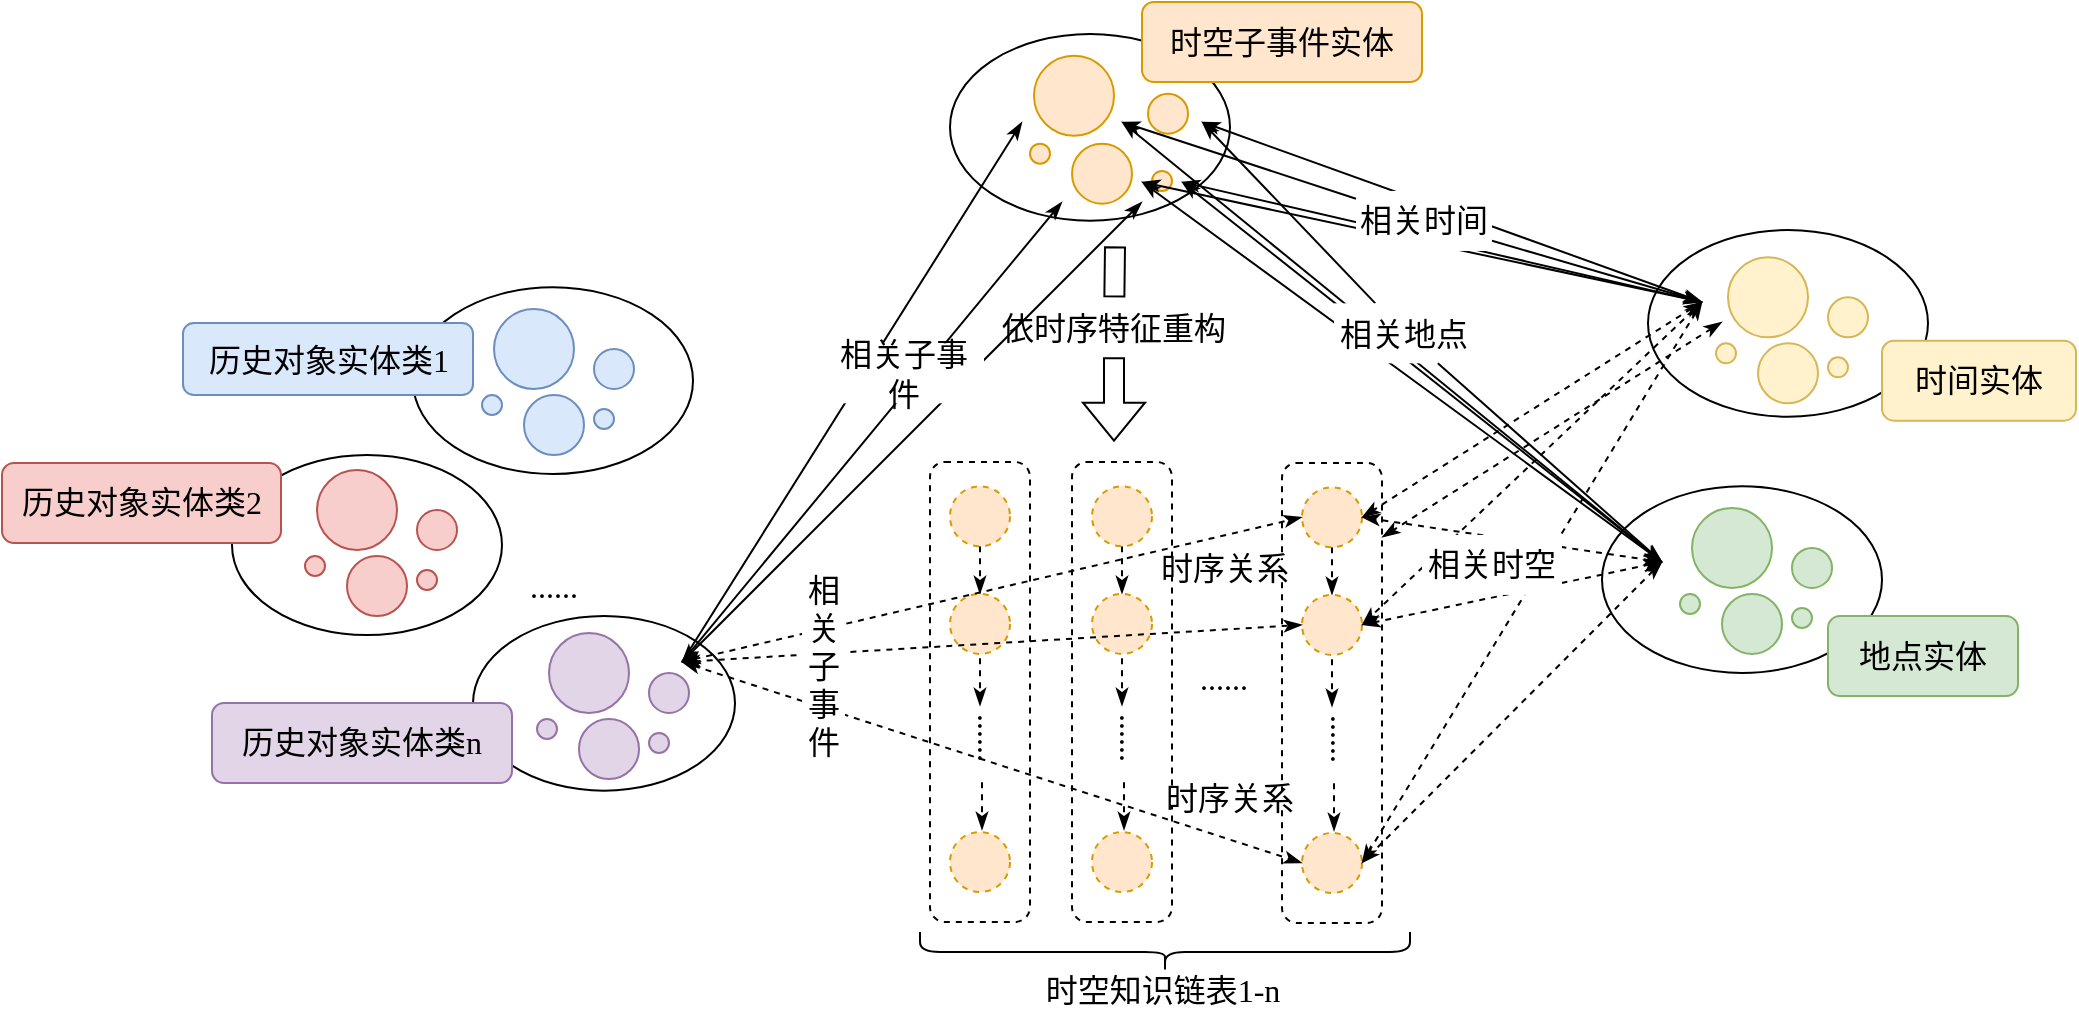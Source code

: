 <mxfile version="17.4.6" type="github">
  <diagram id="vx9gxHM6k6enUax1p6K6" name="Page-1">
    <mxGraphModel dx="2249" dy="738" grid="1" gridSize="10" guides="1" tooltips="1" connect="1" arrows="1" fold="1" page="1" pageScale="1" pageWidth="827" pageHeight="1169" math="0" shadow="0">
      <root>
        <mxCell id="0" />
        <mxCell id="1" parent="0" />
        <mxCell id="Nuy2MIkLEGF_IpoQAE7Y-3" value="" style="ellipse;whiteSpace=wrap;html=1;strokeWidth=1;fontSize=16;fontStyle=0" parent="1" vertex="1">
          <mxGeometry x="155.5" y="347" width="131" height="87.33" as="geometry" />
        </mxCell>
        <mxCell id="Nuy2MIkLEGF_IpoQAE7Y-1" value="" style="ellipse;whiteSpace=wrap;html=1;strokeWidth=1;fontSize=16;fontStyle=0" parent="1" vertex="1">
          <mxGeometry x="125.5" y="182.67" width="140" height="93.33" as="geometry" />
        </mxCell>
        <mxCell id="Nuy2MIkLEGF_IpoQAE7Y-2" value="" style="ellipse;whiteSpace=wrap;html=1;strokeWidth=1;fontSize=16;fontStyle=0" parent="1" vertex="1">
          <mxGeometry x="35" y="266.5" width="135" height="90" as="geometry" />
        </mxCell>
        <mxCell id="Nuy2MIkLEGF_IpoQAE7Y-6" value="" style="ellipse;whiteSpace=wrap;html=1;aspect=fixed;fillColor=#dae8fc;strokeColor=#6c8ebf;strokeWidth=1;fontSize=16;fontStyle=0" parent="1" vertex="1">
          <mxGeometry x="166" y="193.5" width="40" height="40" as="geometry" />
        </mxCell>
        <mxCell id="Nuy2MIkLEGF_IpoQAE7Y-7" value="" style="ellipse;whiteSpace=wrap;html=1;aspect=fixed;fillColor=#dae8fc;strokeColor=#6c8ebf;strokeWidth=1;fontSize=16;fontStyle=0" parent="1" vertex="1">
          <mxGeometry x="181" y="236.5" width="30" height="30" as="geometry" />
        </mxCell>
        <mxCell id="Nuy2MIkLEGF_IpoQAE7Y-8" value="" style="ellipse;whiteSpace=wrap;html=1;aspect=fixed;fillColor=#dae8fc;strokeColor=#6c8ebf;strokeWidth=1;fontSize=16;fontStyle=0" parent="1" vertex="1">
          <mxGeometry x="216" y="243.5" width="10" height="10" as="geometry" />
        </mxCell>
        <mxCell id="Nuy2MIkLEGF_IpoQAE7Y-9" value="" style="ellipse;whiteSpace=wrap;html=1;aspect=fixed;fillColor=#dae8fc;strokeColor=#6c8ebf;strokeWidth=1;fontSize=16;fontStyle=0" parent="1" vertex="1">
          <mxGeometry x="216" y="213.5" width="20" height="20" as="geometry" />
        </mxCell>
        <mxCell id="Nuy2MIkLEGF_IpoQAE7Y-10" value="" style="ellipse;whiteSpace=wrap;html=1;aspect=fixed;fillColor=#dae8fc;strokeColor=#6c8ebf;strokeWidth=1;fontSize=16;fontStyle=0" parent="1" vertex="1">
          <mxGeometry x="160" y="236.5" width="10" height="10" as="geometry" />
        </mxCell>
        <mxCell id="Nuy2MIkLEGF_IpoQAE7Y-13" value="" style="ellipse;whiteSpace=wrap;html=1;aspect=fixed;fillColor=#f8cecc;strokeColor=#b85450;strokeWidth=1;fontSize=16;fontStyle=0" parent="1" vertex="1">
          <mxGeometry x="77.5" y="274" width="40" height="40" as="geometry" />
        </mxCell>
        <mxCell id="Nuy2MIkLEGF_IpoQAE7Y-14" value="" style="ellipse;whiteSpace=wrap;html=1;aspect=fixed;fillColor=#f8cecc;strokeColor=#b85450;strokeWidth=1;fontSize=16;fontStyle=0" parent="1" vertex="1">
          <mxGeometry x="92.5" y="317" width="30" height="30" as="geometry" />
        </mxCell>
        <mxCell id="Nuy2MIkLEGF_IpoQAE7Y-15" value="" style="ellipse;whiteSpace=wrap;html=1;aspect=fixed;fillColor=#f8cecc;strokeColor=#b85450;strokeWidth=1;fontSize=16;fontStyle=0" parent="1" vertex="1">
          <mxGeometry x="127.5" y="324" width="10" height="10" as="geometry" />
        </mxCell>
        <mxCell id="Nuy2MIkLEGF_IpoQAE7Y-16" value="" style="ellipse;whiteSpace=wrap;html=1;aspect=fixed;fillColor=#f8cecc;strokeColor=#b85450;strokeWidth=1;fontSize=16;fontStyle=0" parent="1" vertex="1">
          <mxGeometry x="127.5" y="294" width="20" height="20" as="geometry" />
        </mxCell>
        <mxCell id="Nuy2MIkLEGF_IpoQAE7Y-17" value="" style="ellipse;whiteSpace=wrap;html=1;aspect=fixed;fillColor=#f8cecc;strokeColor=#b85450;strokeWidth=1;fontSize=16;fontStyle=0" parent="1" vertex="1">
          <mxGeometry x="71.5" y="317" width="10" height="10" as="geometry" />
        </mxCell>
        <mxCell id="Nuy2MIkLEGF_IpoQAE7Y-18" value="" style="ellipse;whiteSpace=wrap;html=1;aspect=fixed;fillColor=#e1d5e7;strokeColor=#9673a6;strokeWidth=1;fontSize=16;fontStyle=0" parent="1" vertex="1">
          <mxGeometry x="193.5" y="355.48" width="40" height="40" as="geometry" />
        </mxCell>
        <mxCell id="Nuy2MIkLEGF_IpoQAE7Y-19" value="" style="ellipse;whiteSpace=wrap;html=1;aspect=fixed;fillColor=#e1d5e7;strokeColor=#9673a6;strokeWidth=1;fontSize=16;fontStyle=0" parent="1" vertex="1">
          <mxGeometry x="208.5" y="398.48" width="30" height="30" as="geometry" />
        </mxCell>
        <mxCell id="Nuy2MIkLEGF_IpoQAE7Y-20" value="" style="ellipse;whiteSpace=wrap;html=1;aspect=fixed;fillColor=#e1d5e7;strokeColor=#9673a6;strokeWidth=1;fontSize=16;fontStyle=0" parent="1" vertex="1">
          <mxGeometry x="243.5" y="405.48" width="10" height="10" as="geometry" />
        </mxCell>
        <mxCell id="Nuy2MIkLEGF_IpoQAE7Y-21" value="" style="ellipse;whiteSpace=wrap;html=1;aspect=fixed;fillColor=#e1d5e7;strokeColor=#9673a6;strokeWidth=1;fontSize=16;fontStyle=0" parent="1" vertex="1">
          <mxGeometry x="243.5" y="375.48" width="20" height="20" as="geometry" />
        </mxCell>
        <mxCell id="Nuy2MIkLEGF_IpoQAE7Y-22" value="" style="ellipse;whiteSpace=wrap;html=1;aspect=fixed;fillColor=#e1d5e7;strokeColor=#9673a6;strokeWidth=1;fontSize=16;fontStyle=0" parent="1" vertex="1">
          <mxGeometry x="187.5" y="398.48" width="10" height="10" as="geometry" />
        </mxCell>
        <mxCell id="Nuy2MIkLEGF_IpoQAE7Y-42" value="" style="ellipse;whiteSpace=wrap;html=1;strokeWidth=1;fontSize=16;fontStyle=0" parent="1" vertex="1">
          <mxGeometry x="743" y="154.0" width="140" height="93.33" as="geometry" />
        </mxCell>
        <mxCell id="Nuy2MIkLEGF_IpoQAE7Y-43" value="" style="ellipse;whiteSpace=wrap;html=1;aspect=fixed;fillColor=#fff2cc;strokeColor=#d6b656;strokeWidth=1;fontSize=16;fontStyle=0" parent="1" vertex="1">
          <mxGeometry x="783" y="167.66" width="40" height="40" as="geometry" />
        </mxCell>
        <mxCell id="Nuy2MIkLEGF_IpoQAE7Y-44" value="" style="ellipse;whiteSpace=wrap;html=1;aspect=fixed;fillColor=#fff2cc;strokeColor=#d6b656;strokeWidth=1;fontSize=16;fontStyle=0" parent="1" vertex="1">
          <mxGeometry x="798" y="210.66" width="30" height="30" as="geometry" />
        </mxCell>
        <mxCell id="Nuy2MIkLEGF_IpoQAE7Y-45" value="" style="ellipse;whiteSpace=wrap;html=1;aspect=fixed;fillColor=#fff2cc;strokeColor=#d6b656;strokeWidth=1;fontSize=16;fontStyle=0" parent="1" vertex="1">
          <mxGeometry x="833" y="217.66" width="10" height="10" as="geometry" />
        </mxCell>
        <mxCell id="Nuy2MIkLEGF_IpoQAE7Y-46" value="" style="ellipse;whiteSpace=wrap;html=1;aspect=fixed;fillColor=#fff2cc;strokeColor=#d6b656;strokeWidth=1;fontSize=16;fontStyle=0" parent="1" vertex="1">
          <mxGeometry x="833" y="187.66" width="20" height="20" as="geometry" />
        </mxCell>
        <mxCell id="Nuy2MIkLEGF_IpoQAE7Y-47" value="" style="ellipse;whiteSpace=wrap;html=1;aspect=fixed;fillColor=#fff2cc;strokeColor=#d6b656;strokeWidth=1;fontSize=16;fontStyle=0" parent="1" vertex="1">
          <mxGeometry x="777" y="210.66" width="10" height="10" as="geometry" />
        </mxCell>
        <mxCell id="Nuy2MIkLEGF_IpoQAE7Y-48" value="" style="ellipse;whiteSpace=wrap;html=1;strokeWidth=1;fontSize=16;fontStyle=0" parent="1" vertex="1">
          <mxGeometry x="720" y="282.15" width="140" height="93.33" as="geometry" />
        </mxCell>
        <mxCell id="Nuy2MIkLEGF_IpoQAE7Y-49" value="" style="ellipse;whiteSpace=wrap;html=1;aspect=fixed;fillColor=#d5e8d4;strokeColor=#82b366;strokeWidth=1;fontSize=16;fontStyle=0" parent="1" vertex="1">
          <mxGeometry x="765" y="292.97" width="40" height="40" as="geometry" />
        </mxCell>
        <mxCell id="Nuy2MIkLEGF_IpoQAE7Y-50" value="" style="ellipse;whiteSpace=wrap;html=1;aspect=fixed;fillColor=#d5e8d4;strokeColor=#82b366;strokeWidth=1;fontSize=16;fontStyle=0" parent="1" vertex="1">
          <mxGeometry x="780" y="335.97" width="30" height="30" as="geometry" />
        </mxCell>
        <mxCell id="Nuy2MIkLEGF_IpoQAE7Y-51" value="" style="ellipse;whiteSpace=wrap;html=1;aspect=fixed;fillColor=#d5e8d4;strokeColor=#82b366;strokeWidth=1;fontSize=16;fontStyle=0" parent="1" vertex="1">
          <mxGeometry x="815" y="342.97" width="10" height="10" as="geometry" />
        </mxCell>
        <mxCell id="Nuy2MIkLEGF_IpoQAE7Y-52" value="" style="ellipse;whiteSpace=wrap;html=1;aspect=fixed;fillColor=#d5e8d4;strokeColor=#82b366;strokeWidth=1;fontSize=16;fontStyle=0" parent="1" vertex="1">
          <mxGeometry x="815" y="312.97" width="20" height="20" as="geometry" />
        </mxCell>
        <mxCell id="Nuy2MIkLEGF_IpoQAE7Y-53" value="" style="ellipse;whiteSpace=wrap;html=1;aspect=fixed;fillColor=#d5e8d4;strokeColor=#82b366;strokeWidth=1;fontSize=16;fontStyle=0" parent="1" vertex="1">
          <mxGeometry x="759" y="335.97" width="10" height="10" as="geometry" />
        </mxCell>
        <mxCell id="Nuy2MIkLEGF_IpoQAE7Y-54" value="&lt;span style=&quot;font-size: 16px;&quot;&gt;历史对象实体类1&lt;/span&gt;" style="rounded=1;whiteSpace=wrap;html=1;fontFamily=Times New Roman;fontSize=16;fillColor=#dae8fc;strokeWidth=1;fontStyle=0;strokeColor=#6c8ebf;" parent="1" vertex="1">
          <mxGeometry x="10.5" y="200.5" width="145" height="36" as="geometry" />
        </mxCell>
        <mxCell id="Nuy2MIkLEGF_IpoQAE7Y-59" value="&lt;span style=&quot;font-size: 16px;&quot;&gt;......&lt;/span&gt;" style="text;html=1;strokeColor=none;fillColor=none;align=center;verticalAlign=middle;whiteSpace=wrap;rounded=0;fontFamily=Times New Roman;fontSize=16;strokeWidth=1;fontStyle=0" parent="1" vertex="1">
          <mxGeometry x="166" y="317" width="60" height="30" as="geometry" />
        </mxCell>
        <mxCell id="Nuy2MIkLEGF_IpoQAE7Y-60" value="&lt;span style=&quot;font-size: 16px;&quot;&gt;时间实体&lt;/span&gt;" style="rounded=1;whiteSpace=wrap;html=1;fontFamily=Times New Roman;fontSize=16;fillColor=#fff2cc;strokeWidth=1;fontStyle=0;strokeColor=#d6b656;" parent="1" vertex="1">
          <mxGeometry x="860" y="209.33" width="97" height="40" as="geometry" />
        </mxCell>
        <mxCell id="Nuy2MIkLEGF_IpoQAE7Y-61" value="&lt;span style=&quot;font-size: 16px;&quot;&gt;历史对象实体类2&lt;/span&gt;" style="rounded=1;whiteSpace=wrap;html=1;fontFamily=Times New Roman;fontSize=16;fillColor=#f8cecc;strokeWidth=1;fontStyle=0;strokeColor=#b85450;" parent="1" vertex="1">
          <mxGeometry x="-80" y="270.48" width="139.5" height="40" as="geometry" />
        </mxCell>
        <mxCell id="Nuy2MIkLEGF_IpoQAE7Y-62" value="&lt;span style=&quot;font-size: 16px;&quot;&gt;历史对象实体类n&lt;/span&gt;" style="rounded=1;whiteSpace=wrap;html=1;fontFamily=Times New Roman;fontSize=16;fillColor=#e1d5e7;strokeWidth=1;fontStyle=0;strokeColor=#9673a6;" parent="1" vertex="1">
          <mxGeometry x="25" y="390.48" width="150" height="40" as="geometry" />
        </mxCell>
        <mxCell id="Nuy2MIkLEGF_IpoQAE7Y-63" value="&lt;span style=&quot;font-size: 16px;&quot;&gt;地点实体&lt;/span&gt;" style="rounded=1;whiteSpace=wrap;html=1;fontFamily=Times New Roman;fontSize=16;fillColor=#d5e8d4;strokeWidth=1;fontStyle=0;strokeColor=#82b366;" parent="1" vertex="1">
          <mxGeometry x="833" y="347" width="95" height="40" as="geometry" />
        </mxCell>
        <mxCell id="Nuy2MIkLEGF_IpoQAE7Y-69" value="" style="ellipse;whiteSpace=wrap;html=1;strokeWidth=1;fontSize=16;fontStyle=0" parent="1" vertex="1">
          <mxGeometry x="394" y="56.0" width="140" height="93.33" as="geometry" />
        </mxCell>
        <mxCell id="Nuy2MIkLEGF_IpoQAE7Y-70" value="" style="ellipse;whiteSpace=wrap;html=1;aspect=fixed;fillColor=#ffe6cc;strokeColor=#d79b00;strokeWidth=1;fontSize=16;fontStyle=0" parent="1" vertex="1">
          <mxGeometry x="436" y="66.82" width="40" height="40" as="geometry" />
        </mxCell>
        <mxCell id="Nuy2MIkLEGF_IpoQAE7Y-71" value="" style="ellipse;whiteSpace=wrap;html=1;aspect=fixed;fillColor=#ffe6cc;strokeColor=#d79b00;strokeWidth=1;fontSize=16;fontStyle=0" parent="1" vertex="1">
          <mxGeometry x="455" y="110.82" width="30" height="30" as="geometry" />
        </mxCell>
        <mxCell id="Nuy2MIkLEGF_IpoQAE7Y-72" value="" style="ellipse;whiteSpace=wrap;html=1;aspect=fixed;fillColor=#ffe6cc;strokeColor=#d79b00;strokeWidth=1;fontSize=16;fontStyle=0" parent="1" vertex="1">
          <mxGeometry x="495" y="124.48" width="10" height="10" as="geometry" />
        </mxCell>
        <mxCell id="Nuy2MIkLEGF_IpoQAE7Y-73" value="" style="ellipse;whiteSpace=wrap;html=1;aspect=fixed;fillColor=#ffe6cc;strokeColor=#d79b00;strokeWidth=1;fontSize=16;fontStyle=0" parent="1" vertex="1">
          <mxGeometry x="493" y="85.82" width="20" height="20" as="geometry" />
        </mxCell>
        <mxCell id="Nuy2MIkLEGF_IpoQAE7Y-74" value="" style="ellipse;whiteSpace=wrap;html=1;aspect=fixed;fillColor=#ffe6cc;strokeColor=#d79b00;strokeWidth=1;fontSize=16;fontStyle=0" parent="1" vertex="1">
          <mxGeometry x="434" y="110.82" width="10" height="10" as="geometry" />
        </mxCell>
        <mxCell id="Nuy2MIkLEGF_IpoQAE7Y-64" value="&lt;span style=&quot;font-size: 16px&quot;&gt;时空子事件实体&lt;/span&gt;" style="rounded=1;whiteSpace=wrap;html=1;fontFamily=Times New Roman;fontSize=16;fillColor=#ffe6cc;strokeWidth=1;fontStyle=0;strokeColor=#d79b00;" parent="1" vertex="1">
          <mxGeometry x="490" y="40" width="140" height="40" as="geometry" />
        </mxCell>
        <mxCell id="Nuy2MIkLEGF_IpoQAE7Y-85" value="" style="endArrow=classicThin;html=1;rounded=0;sketch=0;fontFamily=Times New Roman;fontSize=16;endFill=1;jumpStyle=none;strokeWidth=1;fontStyle=0" parent="1" edge="1">
          <mxGeometry width="50" height="50" relative="1" as="geometry">
            <mxPoint x="260" y="370" as="sourcePoint" />
            <mxPoint x="430" y="100" as="targetPoint" />
          </mxGeometry>
        </mxCell>
        <mxCell id="Nuy2MIkLEGF_IpoQAE7Y-86" value="" style="endArrow=classicThin;html=1;rounded=0;sketch=0;fontFamily=Times New Roman;fontSize=16;endFill=1;jumpStyle=none;strokeWidth=1;fontStyle=0" parent="1" edge="1">
          <mxGeometry width="50" height="50" relative="1" as="geometry">
            <mxPoint x="260" y="370" as="sourcePoint" />
            <mxPoint x="490" y="140" as="targetPoint" />
          </mxGeometry>
        </mxCell>
        <mxCell id="Nuy2MIkLEGF_IpoQAE7Y-87" value="" style="endArrow=classicThin;html=1;rounded=0;sketch=0;fontFamily=Times New Roman;fontSize=16;endFill=1;jumpStyle=none;startArrow=classicThin;startFill=1;strokeWidth=1;fontStyle=0" parent="1" edge="1">
          <mxGeometry width="50" height="50" relative="1" as="geometry">
            <mxPoint x="260" y="370" as="sourcePoint" />
            <mxPoint x="450" y="140" as="targetPoint" />
          </mxGeometry>
        </mxCell>
        <mxCell id="Nuy2MIkLEGF_IpoQAE7Y-88" value="" style="endArrow=classicThin;html=1;rounded=0;sketch=0;fontFamily=Times New Roman;fontSize=16;endFill=1;jumpStyle=none;startArrow=classicThin;startFill=1;strokeWidth=1;fontStyle=0" parent="1" edge="1">
          <mxGeometry width="50" height="50" relative="1" as="geometry">
            <mxPoint x="520" y="100" as="sourcePoint" />
            <mxPoint x="770" y="190" as="targetPoint" />
          </mxGeometry>
        </mxCell>
        <mxCell id="Nuy2MIkLEGF_IpoQAE7Y-89" value="" style="endArrow=classicThin;html=1;rounded=0;sketch=0;fontFamily=Times New Roman;fontSize=16;endFill=1;jumpStyle=none;startArrow=none;startFill=1;strokeWidth=1;fontStyle=0" parent="1" source="Nuy2MIkLEGF_IpoQAE7Y-170" edge="1">
          <mxGeometry width="50" height="50" relative="1" as="geometry">
            <mxPoint x="750" y="320" as="sourcePoint" />
            <mxPoint x="520" y="100" as="targetPoint" />
          </mxGeometry>
        </mxCell>
        <mxCell id="Nuy2MIkLEGF_IpoQAE7Y-90" value="" style="endArrow=classicThin;html=1;rounded=0;sketch=0;fontFamily=Times New Roman;fontSize=16;endFill=1;jumpStyle=none;startArrow=classicThin;startFill=1;strokeWidth=1;fontStyle=0" parent="1" edge="1">
          <mxGeometry width="50" height="50" relative="1" as="geometry">
            <mxPoint x="510" y="130" as="sourcePoint" />
            <mxPoint x="770" y="190" as="targetPoint" />
          </mxGeometry>
        </mxCell>
        <mxCell id="Nuy2MIkLEGF_IpoQAE7Y-91" value="" style="endArrow=classicThin;html=1;rounded=0;sketch=0;fontFamily=Times New Roman;fontSize=16;endFill=1;jumpStyle=none;startArrow=classicThin;startFill=1;strokeWidth=1;fontStyle=0" parent="1" edge="1">
          <mxGeometry width="50" height="50" relative="1" as="geometry">
            <mxPoint x="510" y="130" as="sourcePoint" />
            <mxPoint x="750" y="320" as="targetPoint" />
          </mxGeometry>
        </mxCell>
        <mxCell id="Nuy2MIkLEGF_IpoQAE7Y-92" value="" style="endArrow=classicThin;html=1;rounded=0;sketch=0;fontFamily=Times New Roman;fontSize=16;endFill=1;jumpStyle=none;startArrow=classicThin;startFill=1;strokeWidth=1;fontStyle=0" parent="1" edge="1">
          <mxGeometry width="50" height="50" relative="1" as="geometry">
            <mxPoint x="490" y="130" as="sourcePoint" />
            <mxPoint x="770" y="190" as="targetPoint" />
          </mxGeometry>
        </mxCell>
        <mxCell id="Nuy2MIkLEGF_IpoQAE7Y-93" value="" style="endArrow=classicThin;html=1;rounded=0;sketch=0;fontFamily=Times New Roman;fontSize=16;endFill=1;jumpStyle=none;startArrow=classicThin;startFill=1;strokeWidth=1;fontStyle=0" parent="1" edge="1">
          <mxGeometry width="50" height="50" relative="1" as="geometry">
            <mxPoint x="490" y="130" as="sourcePoint" />
            <mxPoint x="750" y="320" as="targetPoint" />
          </mxGeometry>
        </mxCell>
        <mxCell id="Nuy2MIkLEGF_IpoQAE7Y-94" value="" style="endArrow=classicThin;html=1;rounded=0;sketch=0;fontFamily=Times New Roman;fontSize=16;endFill=1;jumpStyle=none;startArrow=none;startFill=1;strokeWidth=1;fontStyle=0" parent="1" source="Nuy2MIkLEGF_IpoQAE7Y-168" edge="1">
          <mxGeometry width="50" height="50" relative="1" as="geometry">
            <mxPoint x="480" y="100" as="sourcePoint" />
            <mxPoint x="770" y="190" as="targetPoint" />
          </mxGeometry>
        </mxCell>
        <mxCell id="Nuy2MIkLEGF_IpoQAE7Y-95" value="" style="endArrow=classicThin;html=1;rounded=0;sketch=0;fontFamily=Times New Roman;fontSize=16;endFill=1;jumpStyle=none;startArrow=classicThin;startFill=1;strokeWidth=1;fontStyle=0" parent="1" edge="1">
          <mxGeometry width="50" height="50" relative="1" as="geometry">
            <mxPoint x="480" y="100" as="sourcePoint" />
            <mxPoint x="750" y="320" as="targetPoint" />
          </mxGeometry>
        </mxCell>
        <mxCell id="Nuy2MIkLEGF_IpoQAE7Y-103" value="" style="rounded=1;whiteSpace=wrap;html=1;fontFamily=Times New Roman;fontSize=16;fillColor=default;dashed=1;strokeWidth=1;fontStyle=0" parent="1" vertex="1">
          <mxGeometry x="384" y="270" width="50" height="230" as="geometry" />
        </mxCell>
        <mxCell id="Nuy2MIkLEGF_IpoQAE7Y-105" value="&lt;span style=&quot;font-size: 16px;&quot;&gt;......&lt;/span&gt;" style="text;html=1;strokeColor=none;fillColor=none;align=center;verticalAlign=middle;whiteSpace=wrap;rounded=0;fontFamily=Times New Roman;fontSize=16;dashed=1;strokeWidth=1;fontStyle=0" parent="1" vertex="1">
          <mxGeometry x="501" y="363" width="60" height="30" as="geometry" />
        </mxCell>
        <mxCell id="Nuy2MIkLEGF_IpoQAE7Y-114" style="edgeStyle=orthogonalEdgeStyle;rounded=0;sketch=0;jumpStyle=none;orthogonalLoop=1;jettySize=auto;html=1;exitX=0.5;exitY=1;exitDx=0;exitDy=0;entryX=0.5;entryY=0;entryDx=0;entryDy=0;fontFamily=Times New Roman;fontSize=16;startArrow=none;startFill=0;endArrow=classicThin;endFill=1;dashed=1;strokeWidth=1;fontStyle=0" parent="1" source="Nuy2MIkLEGF_IpoQAE7Y-107" target="Nuy2MIkLEGF_IpoQAE7Y-108" edge="1">
          <mxGeometry relative="1" as="geometry" />
        </mxCell>
        <mxCell id="Nuy2MIkLEGF_IpoQAE7Y-107" value="" style="ellipse;whiteSpace=wrap;html=1;aspect=fixed;fillColor=#ffe6cc;strokeColor=#d79b00;dashed=1;strokeWidth=1;fontSize=16;fontStyle=0" parent="1" vertex="1">
          <mxGeometry x="394" y="282.15" width="30" height="30" as="geometry" />
        </mxCell>
        <mxCell id="Nuy2MIkLEGF_IpoQAE7Y-108" value="" style="ellipse;whiteSpace=wrap;html=1;aspect=fixed;fillColor=#ffe6cc;strokeColor=#d79b00;dashed=1;strokeWidth=1;fontSize=16;fontStyle=0" parent="1" vertex="1">
          <mxGeometry x="394" y="335.97" width="30" height="30" as="geometry" />
        </mxCell>
        <mxCell id="Nuy2MIkLEGF_IpoQAE7Y-109" value="" style="ellipse;whiteSpace=wrap;html=1;aspect=fixed;fillColor=#ffe6cc;strokeColor=#d79b00;dashed=1;strokeWidth=1;fontSize=16;fontStyle=0" parent="1" vertex="1">
          <mxGeometry x="394" y="455" width="30" height="30" as="geometry" />
        </mxCell>
        <mxCell id="Nuy2MIkLEGF_IpoQAE7Y-118" value="&lt;span style=&quot;font-size: 16px;&quot;&gt;......&lt;/span&gt;" style="text;html=1;strokeColor=none;fillColor=none;align=center;verticalAlign=middle;whiteSpace=wrap;rounded=0;fontFamily=Times New Roman;fontSize=16;rotation=90;dashed=1;strokeWidth=1;fontStyle=0" parent="1" vertex="1">
          <mxGeometry x="384" y="393" width="60" height="30" as="geometry" />
        </mxCell>
        <mxCell id="Nuy2MIkLEGF_IpoQAE7Y-121" style="edgeStyle=orthogonalEdgeStyle;rounded=0;sketch=0;jumpStyle=none;orthogonalLoop=1;jettySize=auto;html=1;exitX=0.5;exitY=1;exitDx=0;exitDy=0;entryX=0.5;entryY=0;entryDx=0;entryDy=0;fontFamily=Times New Roman;fontSize=16;startArrow=none;startFill=0;endArrow=classicThin;endFill=1;dashed=1;strokeWidth=1;fontStyle=0" parent="1" edge="1">
          <mxGeometry relative="1" as="geometry">
            <mxPoint x="409" y="368.15" as="sourcePoint" />
            <mxPoint x="409" y="391.97" as="targetPoint" />
          </mxGeometry>
        </mxCell>
        <mxCell id="Nuy2MIkLEGF_IpoQAE7Y-122" style="edgeStyle=orthogonalEdgeStyle;rounded=0;sketch=0;jumpStyle=none;orthogonalLoop=1;jettySize=auto;html=1;exitX=0.5;exitY=1;exitDx=0;exitDy=0;fontFamily=Times New Roman;fontSize=16;startArrow=none;startFill=0;endArrow=classicThin;endFill=1;dashed=1;strokeWidth=1;fontStyle=0" parent="1" edge="1">
          <mxGeometry relative="1" as="geometry">
            <mxPoint x="410" y="430.15" as="sourcePoint" />
            <mxPoint x="410" y="454" as="targetPoint" />
          </mxGeometry>
        </mxCell>
        <mxCell id="Nuy2MIkLEGF_IpoQAE7Y-123" value="" style="rounded=1;whiteSpace=wrap;html=1;fontFamily=Times New Roman;fontSize=16;fillColor=default;dashed=1;strokeWidth=1;fontStyle=0" parent="1" vertex="1">
          <mxGeometry x="455" y="270" width="50" height="230" as="geometry" />
        </mxCell>
        <mxCell id="Nuy2MIkLEGF_IpoQAE7Y-124" style="edgeStyle=orthogonalEdgeStyle;rounded=0;sketch=0;jumpStyle=none;orthogonalLoop=1;jettySize=auto;html=1;exitX=0.5;exitY=1;exitDx=0;exitDy=0;entryX=0.5;entryY=0;entryDx=0;entryDy=0;fontFamily=Times New Roman;fontSize=16;startArrow=none;startFill=0;endArrow=classicThin;endFill=1;dashed=1;strokeWidth=1;fontStyle=0" parent="1" source="Nuy2MIkLEGF_IpoQAE7Y-125" target="Nuy2MIkLEGF_IpoQAE7Y-126" edge="1">
          <mxGeometry relative="1" as="geometry" />
        </mxCell>
        <mxCell id="Nuy2MIkLEGF_IpoQAE7Y-125" value="" style="ellipse;whiteSpace=wrap;html=1;aspect=fixed;fillColor=#ffe6cc;strokeColor=#d79b00;dashed=1;strokeWidth=1;fontSize=16;fontStyle=0" parent="1" vertex="1">
          <mxGeometry x="465" y="282.15" width="30" height="30" as="geometry" />
        </mxCell>
        <mxCell id="Nuy2MIkLEGF_IpoQAE7Y-126" value="" style="ellipse;whiteSpace=wrap;html=1;aspect=fixed;fillColor=#ffe6cc;strokeColor=#d79b00;dashed=1;strokeWidth=1;fontSize=16;fontStyle=0" parent="1" vertex="1">
          <mxGeometry x="465" y="335.97" width="30" height="30" as="geometry" />
        </mxCell>
        <mxCell id="Nuy2MIkLEGF_IpoQAE7Y-127" value="" style="ellipse;whiteSpace=wrap;html=1;aspect=fixed;fillColor=#ffe6cc;strokeColor=#d79b00;dashed=1;strokeWidth=1;fontSize=16;fontStyle=0" parent="1" vertex="1">
          <mxGeometry x="465" y="455" width="30" height="30" as="geometry" />
        </mxCell>
        <mxCell id="Nuy2MIkLEGF_IpoQAE7Y-128" value="&lt;span style=&quot;font-size: 16px;&quot;&gt;......&lt;/span&gt;" style="text;html=1;strokeColor=none;fillColor=none;align=center;verticalAlign=middle;whiteSpace=wrap;rounded=0;fontFamily=Times New Roman;fontSize=16;rotation=90;dashed=1;strokeWidth=1;fontStyle=0" parent="1" vertex="1">
          <mxGeometry x="455" y="393" width="60" height="30" as="geometry" />
        </mxCell>
        <mxCell id="Nuy2MIkLEGF_IpoQAE7Y-129" style="edgeStyle=orthogonalEdgeStyle;rounded=0;sketch=0;jumpStyle=none;orthogonalLoop=1;jettySize=auto;html=1;exitX=0.5;exitY=1;exitDx=0;exitDy=0;entryX=0.5;entryY=0;entryDx=0;entryDy=0;fontFamily=Times New Roman;fontSize=16;startArrow=none;startFill=0;endArrow=classicThin;endFill=1;dashed=1;strokeWidth=1;fontStyle=0" parent="1" edge="1">
          <mxGeometry relative="1" as="geometry">
            <mxPoint x="480" y="368.15" as="sourcePoint" />
            <mxPoint x="480" y="391.97" as="targetPoint" />
          </mxGeometry>
        </mxCell>
        <mxCell id="Nuy2MIkLEGF_IpoQAE7Y-130" style="edgeStyle=orthogonalEdgeStyle;rounded=0;sketch=0;jumpStyle=none;orthogonalLoop=1;jettySize=auto;html=1;exitX=0.5;exitY=1;exitDx=0;exitDy=0;fontFamily=Times New Roman;fontSize=16;startArrow=none;startFill=0;endArrow=classicThin;endFill=1;dashed=1;strokeWidth=1;fontStyle=0" parent="1" edge="1">
          <mxGeometry relative="1" as="geometry">
            <mxPoint x="481" y="430.15" as="sourcePoint" />
            <mxPoint x="481" y="454" as="targetPoint" />
          </mxGeometry>
        </mxCell>
        <mxCell id="Nuy2MIkLEGF_IpoQAE7Y-131" value="" style="rounded=1;whiteSpace=wrap;html=1;fontFamily=Times New Roman;fontSize=16;fillColor=default;dashed=1;strokeWidth=1;fontStyle=0" parent="1" vertex="1">
          <mxGeometry x="560" y="270.48" width="50" height="230" as="geometry" />
        </mxCell>
        <mxCell id="Nuy2MIkLEGF_IpoQAE7Y-132" style="edgeStyle=orthogonalEdgeStyle;rounded=0;sketch=0;jumpStyle=none;orthogonalLoop=1;jettySize=auto;html=1;exitX=0.5;exitY=1;exitDx=0;exitDy=0;entryX=0.5;entryY=0;entryDx=0;entryDy=0;fontFamily=Times New Roman;fontSize=16;startArrow=none;startFill=0;endArrow=classicThin;endFill=1;dashed=1;strokeWidth=1;fontStyle=0" parent="1" source="Nuy2MIkLEGF_IpoQAE7Y-133" target="Nuy2MIkLEGF_IpoQAE7Y-134" edge="1">
          <mxGeometry relative="1" as="geometry" />
        </mxCell>
        <mxCell id="Nuy2MIkLEGF_IpoQAE7Y-133" value="" style="ellipse;whiteSpace=wrap;html=1;aspect=fixed;fillColor=#ffe6cc;strokeColor=#d79b00;dashed=1;strokeWidth=1;fontSize=16;fontStyle=0" parent="1" vertex="1">
          <mxGeometry x="570" y="282.63" width="30" height="30" as="geometry" />
        </mxCell>
        <mxCell id="Nuy2MIkLEGF_IpoQAE7Y-134" value="" style="ellipse;whiteSpace=wrap;html=1;aspect=fixed;fillColor=#ffe6cc;strokeColor=#d79b00;dashed=1;strokeWidth=1;fontSize=16;fontStyle=0" parent="1" vertex="1">
          <mxGeometry x="570" y="336.45" width="30" height="30" as="geometry" />
        </mxCell>
        <mxCell id="Nuy2MIkLEGF_IpoQAE7Y-135" value="" style="ellipse;whiteSpace=wrap;html=1;aspect=fixed;fillColor=#ffe6cc;strokeColor=#d79b00;dashed=1;strokeWidth=1;fontSize=16;fontStyle=0" parent="1" vertex="1">
          <mxGeometry x="570" y="455.48" width="30" height="30" as="geometry" />
        </mxCell>
        <mxCell id="Nuy2MIkLEGF_IpoQAE7Y-136" value="&lt;span style=&quot;font-size: 16px;&quot;&gt;......&lt;/span&gt;" style="text;html=1;strokeColor=none;fillColor=none;align=center;verticalAlign=middle;whiteSpace=wrap;rounded=0;fontFamily=Times New Roman;fontSize=16;rotation=90;dashed=1;strokeWidth=1;fontStyle=0" parent="1" vertex="1">
          <mxGeometry x="560" y="393.48" width="60" height="30" as="geometry" />
        </mxCell>
        <mxCell id="Nuy2MIkLEGF_IpoQAE7Y-137" style="edgeStyle=orthogonalEdgeStyle;rounded=0;sketch=0;jumpStyle=none;orthogonalLoop=1;jettySize=auto;html=1;exitX=0.5;exitY=1;exitDx=0;exitDy=0;entryX=0.5;entryY=0;entryDx=0;entryDy=0;fontFamily=Times New Roman;fontSize=16;startArrow=none;startFill=0;endArrow=classicThin;endFill=1;dashed=1;strokeWidth=1;fontStyle=0" parent="1" edge="1">
          <mxGeometry relative="1" as="geometry">
            <mxPoint x="585" y="368.63" as="sourcePoint" />
            <mxPoint x="585" y="392.45" as="targetPoint" />
          </mxGeometry>
        </mxCell>
        <mxCell id="Nuy2MIkLEGF_IpoQAE7Y-138" style="edgeStyle=orthogonalEdgeStyle;rounded=0;sketch=0;jumpStyle=none;orthogonalLoop=1;jettySize=auto;html=1;exitX=0.5;exitY=1;exitDx=0;exitDy=0;fontFamily=Times New Roman;fontSize=16;startArrow=none;startFill=0;endArrow=classicThin;endFill=1;dashed=1;strokeWidth=1;fontStyle=0" parent="1" edge="1">
          <mxGeometry relative="1" as="geometry">
            <mxPoint x="586" y="430.63" as="sourcePoint" />
            <mxPoint x="586" y="454.48" as="targetPoint" />
          </mxGeometry>
        </mxCell>
        <mxCell id="Nuy2MIkLEGF_IpoQAE7Y-139" value="" style="shape=curlyBracket;whiteSpace=wrap;html=1;rounded=1;flipH=1;fontFamily=Times New Roman;fontSize=16;fillColor=default;rotation=90;strokeWidth=1;fontStyle=0" parent="1" vertex="1">
          <mxGeometry x="491.5" y="392.5" width="20" height="245" as="geometry" />
        </mxCell>
        <mxCell id="Nuy2MIkLEGF_IpoQAE7Y-140" value="&lt;font style=&quot;font-size: 16px;&quot;&gt;时空知识链表1-n&lt;/font&gt;" style="text;strokeColor=none;fillColor=none;html=1;fontSize=16;fontStyle=0;verticalAlign=middle;align=center;fontFamily=Times New Roman;strokeWidth=1;" parent="1" vertex="1">
          <mxGeometry x="450" y="514" width="100" height="40" as="geometry" />
        </mxCell>
        <mxCell id="Nuy2MIkLEGF_IpoQAE7Y-141" value="" style="shape=flexArrow;endArrow=classic;html=1;rounded=0;sketch=0;fontFamily=Times New Roman;fontSize=16;jumpStyle=none;strokeWidth=1;fontStyle=0;startArrow=none;" parent="1" source="Nuy2MIkLEGF_IpoQAE7Y-142" edge="1">
          <mxGeometry width="50" height="50" relative="1" as="geometry">
            <mxPoint x="476.5" y="162.17" as="sourcePoint" />
            <mxPoint x="476" y="259.83" as="targetPoint" />
          </mxGeometry>
        </mxCell>
        <mxCell id="Nuy2MIkLEGF_IpoQAE7Y-144" value="" style="endArrow=classicThin;html=1;rounded=0;sketch=0;fontFamily=Times New Roman;fontSize=16;endFill=1;jumpStyle=none;startArrow=classicThin;startFill=1;entryX=1;entryY=0.5;entryDx=0;entryDy=0;dashed=1;strokeWidth=1;fontStyle=0" parent="1" target="Nuy2MIkLEGF_IpoQAE7Y-133" edge="1">
          <mxGeometry width="50" height="50" relative="1" as="geometry">
            <mxPoint x="770" y="190" as="sourcePoint" />
            <mxPoint x="530" y="110" as="targetPoint" />
          </mxGeometry>
        </mxCell>
        <mxCell id="Nuy2MIkLEGF_IpoQAE7Y-145" value="" style="endArrow=classicThin;html=1;rounded=0;sketch=0;fontFamily=Times New Roman;fontSize=16;endFill=1;jumpStyle=none;startArrow=classicThin;startFill=1;entryX=1;entryY=0.5;entryDx=0;entryDy=0;dashed=1;strokeWidth=1;fontStyle=0" parent="1" target="Nuy2MIkLEGF_IpoQAE7Y-133" edge="1">
          <mxGeometry width="50" height="50" relative="1" as="geometry">
            <mxPoint x="750" y="320" as="sourcePoint" />
            <mxPoint x="610" y="307.63" as="targetPoint" />
          </mxGeometry>
        </mxCell>
        <mxCell id="Nuy2MIkLEGF_IpoQAE7Y-146" value="" style="endArrow=classicThin;html=1;rounded=0;sketch=0;fontFamily=Times New Roman;fontSize=16;endFill=1;jumpStyle=none;startArrow=classicThin;startFill=1;entryX=1;entryY=0.5;entryDx=0;entryDy=0;dashed=1;strokeWidth=1;fontStyle=0" parent="1" target="Nuy2MIkLEGF_IpoQAE7Y-134" edge="1">
          <mxGeometry width="50" height="50" relative="1" as="geometry">
            <mxPoint x="770" y="190" as="sourcePoint" />
            <mxPoint x="620" y="317.63" as="targetPoint" />
          </mxGeometry>
        </mxCell>
        <mxCell id="Nuy2MIkLEGF_IpoQAE7Y-147" value="" style="endArrow=classicThin;html=1;rounded=0;sketch=0;fontFamily=Times New Roman;fontSize=16;endFill=1;jumpStyle=none;startArrow=classicThin;startFill=1;entryX=1;entryY=0.5;entryDx=0;entryDy=0;dashed=1;strokeWidth=1;fontStyle=0" parent="1" target="Nuy2MIkLEGF_IpoQAE7Y-134" edge="1">
          <mxGeometry width="50" height="50" relative="1" as="geometry">
            <mxPoint x="750" y="320" as="sourcePoint" />
            <mxPoint x="630" y="327.63" as="targetPoint" />
          </mxGeometry>
        </mxCell>
        <mxCell id="Nuy2MIkLEGF_IpoQAE7Y-148" value="" style="endArrow=classicThin;html=1;rounded=0;sketch=0;fontFamily=Times New Roman;fontSize=16;endFill=1;jumpStyle=none;startArrow=classicThin;startFill=1;entryX=1;entryY=0.5;entryDx=0;entryDy=0;dashed=1;strokeWidth=1;fontStyle=0" parent="1" target="Nuy2MIkLEGF_IpoQAE7Y-135" edge="1">
          <mxGeometry width="50" height="50" relative="1" as="geometry">
            <mxPoint x="750" y="320" as="sourcePoint" />
            <mxPoint x="640" y="337.63" as="targetPoint" />
          </mxGeometry>
        </mxCell>
        <mxCell id="Nuy2MIkLEGF_IpoQAE7Y-149" value="" style="endArrow=classicThin;html=1;rounded=0;sketch=0;fontFamily=Times New Roman;fontSize=16;endFill=1;jumpStyle=none;startArrow=classicThin;startFill=1;entryX=1;entryY=0.5;entryDx=0;entryDy=0;dashed=1;strokeWidth=1;fontStyle=0" parent="1" target="Nuy2MIkLEGF_IpoQAE7Y-135" edge="1">
          <mxGeometry width="50" height="50" relative="1" as="geometry">
            <mxPoint x="770" y="190" as="sourcePoint" />
            <mxPoint x="650" y="347.63" as="targetPoint" />
          </mxGeometry>
        </mxCell>
        <mxCell id="Nuy2MIkLEGF_IpoQAE7Y-150" value="" style="endArrow=classicThin;html=1;rounded=0;sketch=0;fontFamily=Times New Roman;fontSize=16;endFill=1;jumpStyle=none;startArrow=classicThin;startFill=1;entryX=1;entryY=0.5;entryDx=0;entryDy=0;dashed=1;strokeWidth=1;fontStyle=0" parent="1" edge="1">
          <mxGeometry width="50" height="50" relative="1" as="geometry">
            <mxPoint x="780" y="200" as="sourcePoint" />
            <mxPoint x="610" y="307.63" as="targetPoint" />
          </mxGeometry>
        </mxCell>
        <mxCell id="Nuy2MIkLEGF_IpoQAE7Y-151" value="" style="endArrow=classicThin;html=1;rounded=0;sketch=0;fontFamily=Times New Roman;fontSize=16;endFill=1;jumpStyle=none;entryX=0;entryY=0.5;entryDx=0;entryDy=0;startArrow=classicThin;startFill=1;dashed=1;strokeWidth=1;fontStyle=0" parent="1" target="Nuy2MIkLEGF_IpoQAE7Y-133" edge="1">
          <mxGeometry width="50" height="50" relative="1" as="geometry">
            <mxPoint x="260" y="370" as="sourcePoint" />
            <mxPoint x="500" y="150" as="targetPoint" />
          </mxGeometry>
        </mxCell>
        <mxCell id="Nuy2MIkLEGF_IpoQAE7Y-152" value="" style="endArrow=classicThin;html=1;rounded=0;sketch=0;fontFamily=Times New Roman;fontSize=16;endFill=1;jumpStyle=none;entryX=0;entryY=0.5;entryDx=0;entryDy=0;startArrow=classicThin;startFill=1;dashed=1;strokeWidth=1;fontStyle=0" parent="1" target="Nuy2MIkLEGF_IpoQAE7Y-134" edge="1">
          <mxGeometry width="50" height="50" relative="1" as="geometry">
            <mxPoint x="260" y="370" as="sourcePoint" />
            <mxPoint x="510" y="160" as="targetPoint" />
          </mxGeometry>
        </mxCell>
        <mxCell id="Nuy2MIkLEGF_IpoQAE7Y-154" value="" style="endArrow=classicThin;html=1;rounded=0;sketch=0;fontFamily=Times New Roman;fontSize=16;endFill=1;jumpStyle=none;entryX=0;entryY=0.5;entryDx=0;entryDy=0;startArrow=classicThin;startFill=1;dashed=1;strokeWidth=1;fontStyle=0" parent="1" target="Nuy2MIkLEGF_IpoQAE7Y-135" edge="1">
          <mxGeometry width="50" height="50" relative="1" as="geometry">
            <mxPoint x="260" y="370" as="sourcePoint" />
            <mxPoint x="414" y="360.97" as="targetPoint" />
          </mxGeometry>
        </mxCell>
        <mxCell id="Nuy2MIkLEGF_IpoQAE7Y-166" value="&lt;font style=&quot;font-size: 16px;&quot;&gt;&lt;span style=&quot;font-size: 16px;&quot;&gt;相关子事件&lt;/span&gt;&lt;/font&gt;" style="text;html=1;strokeColor=none;fillColor=default;align=center;verticalAlign=middle;whiteSpace=wrap;rounded=0;dashed=1;fontFamily=Times New Roman;fontSize=16;strokeWidth=1;fontStyle=0" parent="1" vertex="1">
          <mxGeometry x="331" y="210.66" width="80" height="30" as="geometry" />
        </mxCell>
        <mxCell id="Nuy2MIkLEGF_IpoQAE7Y-168" value="&lt;font style=&quot;font-size: 16px;&quot;&gt;&lt;span style=&quot;font-size: 16px;&quot;&gt;相关时间&lt;/span&gt;&lt;/font&gt;" style="text;html=1;strokeColor=none;fillColor=default;align=center;verticalAlign=middle;whiteSpace=wrap;rounded=0;dashed=1;fontFamily=Times New Roman;fontSize=16;strokeWidth=1;fontStyle=0" parent="1" vertex="1">
          <mxGeometry x="597" y="134.48" width="68" height="30" as="geometry" />
        </mxCell>
        <mxCell id="Nuy2MIkLEGF_IpoQAE7Y-169" value="" style="endArrow=none;html=1;rounded=0;sketch=0;fontFamily=Times New Roman;fontSize=16;endFill=1;jumpStyle=none;startArrow=classicThin;startFill=1;strokeWidth=1;fontStyle=0" parent="1" target="Nuy2MIkLEGF_IpoQAE7Y-168" edge="1">
          <mxGeometry width="50" height="50" relative="1" as="geometry">
            <mxPoint x="480" y="100" as="sourcePoint" />
            <mxPoint x="770" y="190" as="targetPoint" />
          </mxGeometry>
        </mxCell>
        <mxCell id="Nuy2MIkLEGF_IpoQAE7Y-170" value="&lt;font style=&quot;font-size: 16px;&quot;&gt;&lt;span style=&quot;font-size: 16px;&quot;&gt;相关地点&lt;/span&gt;&lt;/font&gt;" style="text;html=1;strokeColor=none;fillColor=default;align=center;verticalAlign=middle;whiteSpace=wrap;rounded=0;dashed=1;fontFamily=Times New Roman;fontSize=16;strokeWidth=1;fontStyle=0" parent="1" vertex="1">
          <mxGeometry x="586" y="190.66" width="70" height="30" as="geometry" />
        </mxCell>
        <mxCell id="Nuy2MIkLEGF_IpoQAE7Y-171" value="" style="endArrow=none;html=1;rounded=0;sketch=0;fontFamily=Times New Roman;fontSize=16;endFill=1;jumpStyle=none;startArrow=classicThin;startFill=1;strokeWidth=1;fontStyle=0" parent="1" target="Nuy2MIkLEGF_IpoQAE7Y-170" edge="1">
          <mxGeometry width="50" height="50" relative="1" as="geometry">
            <mxPoint x="750" y="320" as="sourcePoint" />
            <mxPoint x="520" y="100" as="targetPoint" />
          </mxGeometry>
        </mxCell>
        <mxCell id="Nuy2MIkLEGF_IpoQAE7Y-172" value="&lt;font style=&quot;font-size: 16px;&quot;&gt;&lt;span style=&quot;font-size: 16px;&quot;&gt;相关子事件&lt;/span&gt;&lt;/font&gt;" style="text;html=1;strokeColor=none;fillColor=default;align=center;verticalAlign=middle;whiteSpace=wrap;rounded=0;dashed=1;fontFamily=Times New Roman;fontSize=16;strokeWidth=1;fontStyle=0" parent="1" vertex="1">
          <mxGeometry x="320" y="327" width="21.5" height="90" as="geometry" />
        </mxCell>
        <mxCell id="Nuy2MIkLEGF_IpoQAE7Y-176" value="&lt;font style=&quot;font-size: 16px;&quot;&gt;&lt;span style=&quot;font-size: 16px;&quot;&gt;相关时空&lt;/span&gt;&lt;/font&gt;" style="text;html=1;strokeColor=none;fillColor=default;align=center;verticalAlign=middle;whiteSpace=wrap;rounded=0;dashed=1;fontFamily=Times New Roman;fontSize=16;strokeWidth=1;fontStyle=0" parent="1" vertex="1">
          <mxGeometry x="630" y="306.45" width="70" height="30" as="geometry" />
        </mxCell>
        <mxCell id="Nuy2MIkLEGF_IpoQAE7Y-177" value="&lt;font style=&quot;font-size: 16px;&quot;&gt;&lt;span style=&quot;font-size: 16px;&quot;&gt;时序关系&lt;/span&gt;&lt;/font&gt;" style="text;html=1;align=center;verticalAlign=middle;whiteSpace=wrap;rounded=0;dashed=1;fontFamily=Times New Roman;fontSize=16;fillColor=default;strokeWidth=1;fontStyle=0" parent="1" vertex="1">
          <mxGeometry x="495.5" y="319.03" width="71" height="7.97" as="geometry" />
        </mxCell>
        <mxCell id="Nuy2MIkLEGF_IpoQAE7Y-178" value="&lt;font style=&quot;font-size: 16px;&quot;&gt;&lt;span style=&quot;font-size: 16px;&quot;&gt;时序关系&lt;/span&gt;&lt;/font&gt;" style="text;html=1;align=center;verticalAlign=middle;whiteSpace=wrap;rounded=0;dashed=1;fontFamily=Times New Roman;fontSize=16;fillColor=default;strokeWidth=1;fontStyle=0" parent="1" vertex="1">
          <mxGeometry x="499" y="434.33" width="70" height="7.97" as="geometry" />
        </mxCell>
        <mxCell id="Nuy2MIkLEGF_IpoQAE7Y-142" value="&lt;font style=&quot;font-size: 16px;&quot;&gt;&lt;span style=&quot;font-size: 16px;&quot;&gt;依时序特征重构&lt;/span&gt;&lt;/font&gt;" style="text;html=1;strokeColor=none;fillColor=none;align=center;verticalAlign=middle;whiteSpace=wrap;rounded=0;dashed=1;fontFamily=Times New Roman;fontSize=16;strokeWidth=1;fontStyle=0" parent="1" vertex="1">
          <mxGeometry x="417" y="187.66" width="118" height="30" as="geometry" />
        </mxCell>
        <mxCell id="JTJlXurthicQw6bral6D-3" value="" style="shape=flexArrow;endArrow=none;html=1;rounded=0;sketch=0;fontFamily=Times New Roman;fontSize=16;jumpStyle=none;strokeWidth=1;fontStyle=0" parent="1" target="Nuy2MIkLEGF_IpoQAE7Y-142" edge="1">
          <mxGeometry width="50" height="50" relative="1" as="geometry">
            <mxPoint x="476.5" y="162.17" as="sourcePoint" />
            <mxPoint x="476" y="259.83" as="targetPoint" />
          </mxGeometry>
        </mxCell>
      </root>
    </mxGraphModel>
  </diagram>
</mxfile>
